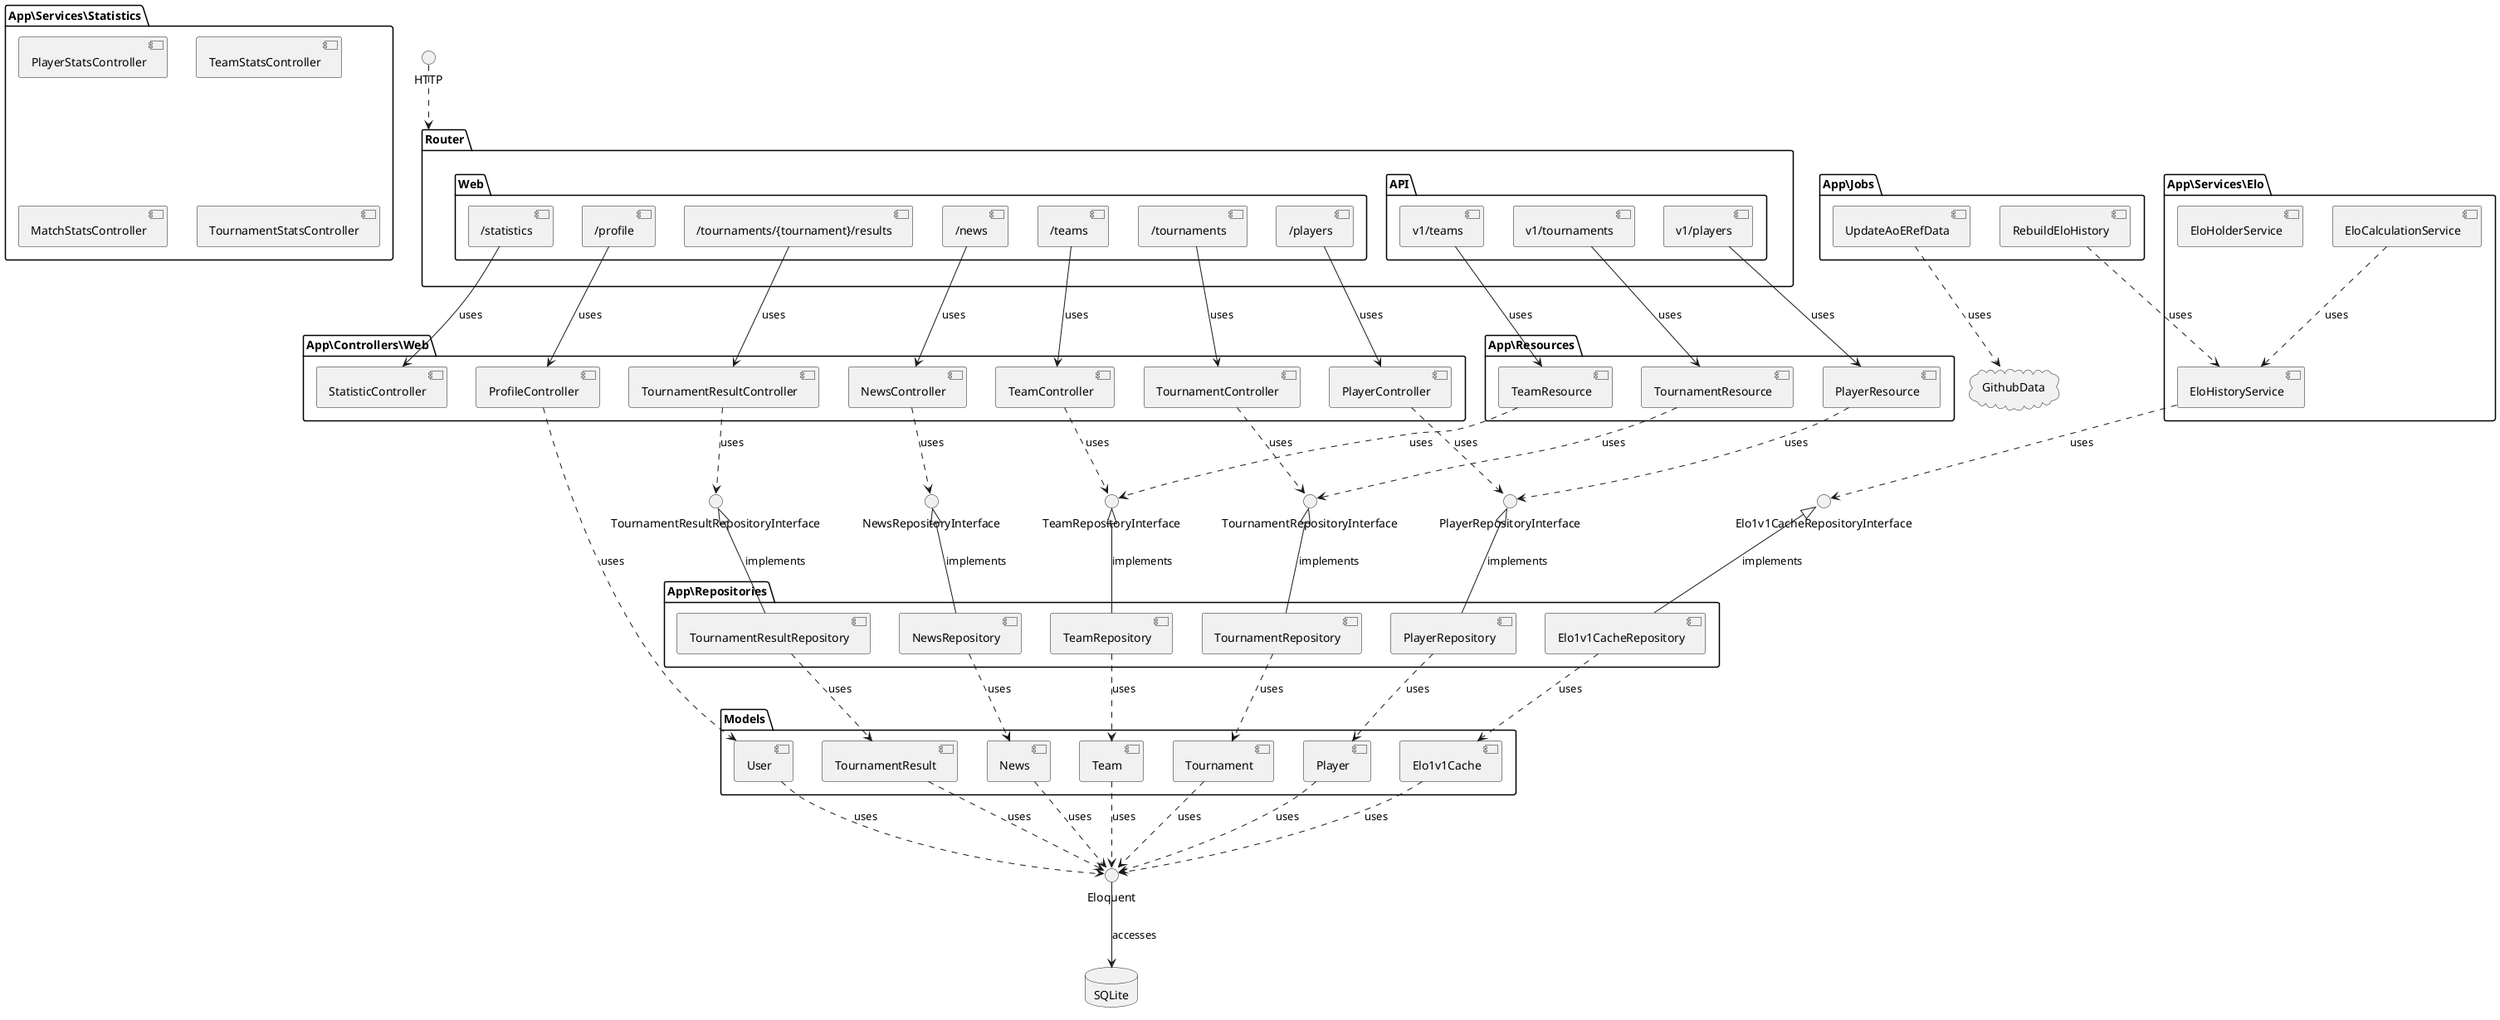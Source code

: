 @startuml components
cloud GithubData
database SQLite
interface HTTP

Eloquent --> SQLite : accesses

folder "App\Controllers\Web" {
    [NewsController]
    [PlayerController]
    [StatisticController]
    [TeamController]
    [TournamentController]
    [TournamentResultController]
    [ProfileController]
}

folder "App\Resources" {
    [PlayerResource]
    [TeamResource]
    [TournamentResource]
}

package Router {
    folder Web {
        [/news] --> [NewsController] : uses
        [/players] --> [PlayerController] : uses
        [/statistics] --> [StatisticController] : uses
        [/teams] --> [TeamController] : uses
        [/tournaments] --> [TournamentController] : uses
        [/profile] --> [ProfileController] : uses
        [/tournaments/{tournament}/results] --> [TournamentResultController] : uses
    }

    folder API {
        [v1/players] --> [PlayerResource] : uses
        [v1/teams] --> [TeamResource] : uses
        [v1/tournaments] --> [TournamentResource] : uses
    }
}

HTTP ..> Router

folder "App\Repositories" {
    [NewsRepository]
    [PlayerRepository]
    [TeamRepository]
    [TournamentRepository]
    [TournamentResultRepository]
    [Elo1v1CacheRepository]
}

PlayerRepositoryInterface <|-- [PlayerRepository] : implements
TeamRepositoryInterface <|-- [TeamRepository] : implements
NewsRepositoryInterface <|-- [NewsRepository] : implements
TournamentRepositoryInterface <|-- [TournamentRepository] : implements
TournamentResultRepositoryInterface <|-- [TournamentResultRepository] : implements
Elo1v1CacheRepositoryInterface <|-- [Elo1v1CacheRepository] : implements

folder "Models" {
    [News]
    [Player]
    [Team]
    [Tournament]
    [TournamentResult]
    [User]
    [Elo1v1Cache]
}

PlayerRepository ..> Player : uses
TeamRepository ..> Team : uses
NewsRepository ..> News : uses
TournamentRepository ..> Tournament : uses
TournamentResultRepository ..> TournamentResult : uses
Elo1v1CacheRepository ..> Elo1v1Cache : uses


folder "App\Jobs" {
    [RebuildEloHistory]
    [UpdateAoERefData]
}

folder "App\Services\Elo"{
    [EloCalculationService]
    [EloHistoryService]
    [EloHolderService]
}

folder "App\Services\Statistics" {
    [PlayerStatsController]
    [TeamStatsController]
    [MatchStatsController]
    [TournamentStatsController]
}

[EloCalculationService] ..> [EloHistoryService] : uses
[ProfileController] ..> [User] : uses
[NewsController] ..> [NewsRepositoryInterface] : uses
[PlayerController] ..> [PlayerRepositoryInterface] : uses
[TeamController] ..> [TeamRepositoryInterface] : uses
[TournamentController] ..> [TournamentRepositoryInterface] : uses
[TournamentResultController] ..> [TournamentResultRepositoryInterface] : uses

[PlayerResource] ..> [PlayerRepositoryInterface] : uses
[TeamResource] ..> [TeamRepositoryInterface] : uses
[TournamentResource] ..> [TournamentRepositoryInterface] : uses


[EloHistoryService] ..> [Elo1v1CacheRepositoryInterface] : uses

[RebuildEloHistory] ..> [EloHistoryService] : uses
[UpdateAoERefData] ..> [GithubData] : uses

News ..> Eloquent : uses
Player ..> Eloquent : uses
Team ..> Eloquent : uses
Tournament ..> Eloquent : uses
TournamentResult ..> Eloquent : uses
User ..> Eloquent : uses
Elo1v1Cache ..> Eloquent : uses

@enduml
